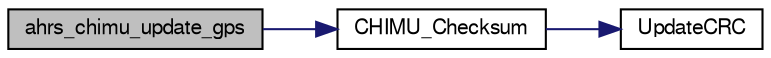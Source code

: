 digraph "ahrs_chimu_update_gps"
{
  edge [fontname="FreeSans",fontsize="10",labelfontname="FreeSans",labelfontsize="10"];
  node [fontname="FreeSans",fontsize="10",shape=record];
  rankdir="LR";
  Node1 [label="ahrs_chimu_update_gps",height=0.2,width=0.4,color="black", fillcolor="grey75", style="filled", fontcolor="black"];
  Node1 -> Node2 [color="midnightblue",fontsize="10",style="solid",fontname="FreeSans"];
  Node2 [label="CHIMU_Checksum",height=0.2,width=0.4,color="black", fillcolor="white", style="filled",URL="$imu__chimu_8c.html#a70dfa9eb8b0dff840f01869418c7de61"];
  Node2 -> Node3 [color="midnightblue",fontsize="10",style="solid",fontname="FreeSans"];
  Node3 [label="UpdateCRC",height=0.2,width=0.4,color="black", fillcolor="white", style="filled",URL="$imu__chimu_8c.html#a2c788af1398c314b3985546d7177df54"];
}

